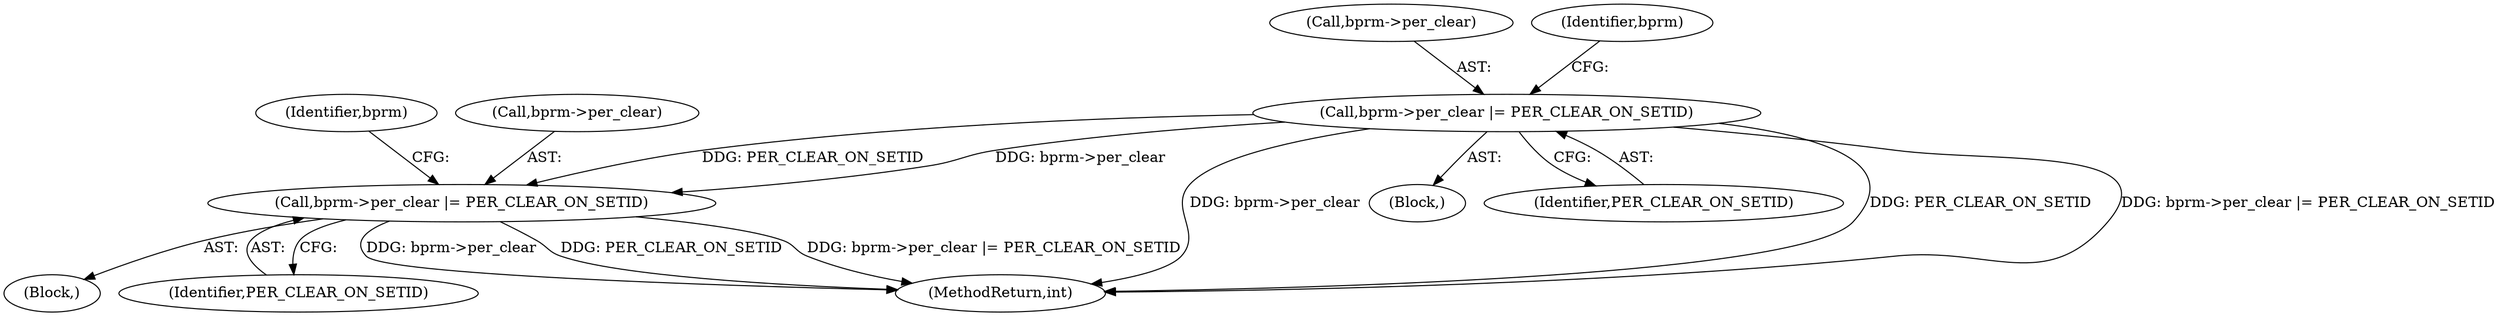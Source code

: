 digraph "0_linux_8b01fc86b9f425899f8a3a8fc1c47d73c2c20543@pointer" {
"1000179" [label="(Call,bprm->per_clear |= PER_CLEAR_ON_SETID)"];
"1000204" [label="(Call,bprm->per_clear |= PER_CLEAR_ON_SETID)"];
"1000247" [label="(MethodReturn,int)"];
"1000208" [label="(Identifier,PER_CLEAR_ON_SETID)"];
"1000178" [label="(Block,)"];
"1000212" [label="(Identifier,bprm)"];
"1000183" [label="(Identifier,PER_CLEAR_ON_SETID)"];
"1000204" [label="(Call,bprm->per_clear |= PER_CLEAR_ON_SETID)"];
"1000203" [label="(Block,)"];
"1000205" [label="(Call,bprm->per_clear)"];
"1000179" [label="(Call,bprm->per_clear |= PER_CLEAR_ON_SETID)"];
"1000180" [label="(Call,bprm->per_clear)"];
"1000187" [label="(Identifier,bprm)"];
"1000179" -> "1000178"  [label="AST: "];
"1000179" -> "1000183"  [label="CFG: "];
"1000180" -> "1000179"  [label="AST: "];
"1000183" -> "1000179"  [label="AST: "];
"1000187" -> "1000179"  [label="CFG: "];
"1000179" -> "1000247"  [label="DDG: bprm->per_clear |= PER_CLEAR_ON_SETID"];
"1000179" -> "1000247"  [label="DDG: bprm->per_clear"];
"1000179" -> "1000247"  [label="DDG: PER_CLEAR_ON_SETID"];
"1000179" -> "1000204"  [label="DDG: bprm->per_clear"];
"1000179" -> "1000204"  [label="DDG: PER_CLEAR_ON_SETID"];
"1000204" -> "1000203"  [label="AST: "];
"1000204" -> "1000208"  [label="CFG: "];
"1000205" -> "1000204"  [label="AST: "];
"1000208" -> "1000204"  [label="AST: "];
"1000212" -> "1000204"  [label="CFG: "];
"1000204" -> "1000247"  [label="DDG: bprm->per_clear"];
"1000204" -> "1000247"  [label="DDG: PER_CLEAR_ON_SETID"];
"1000204" -> "1000247"  [label="DDG: bprm->per_clear |= PER_CLEAR_ON_SETID"];
}
